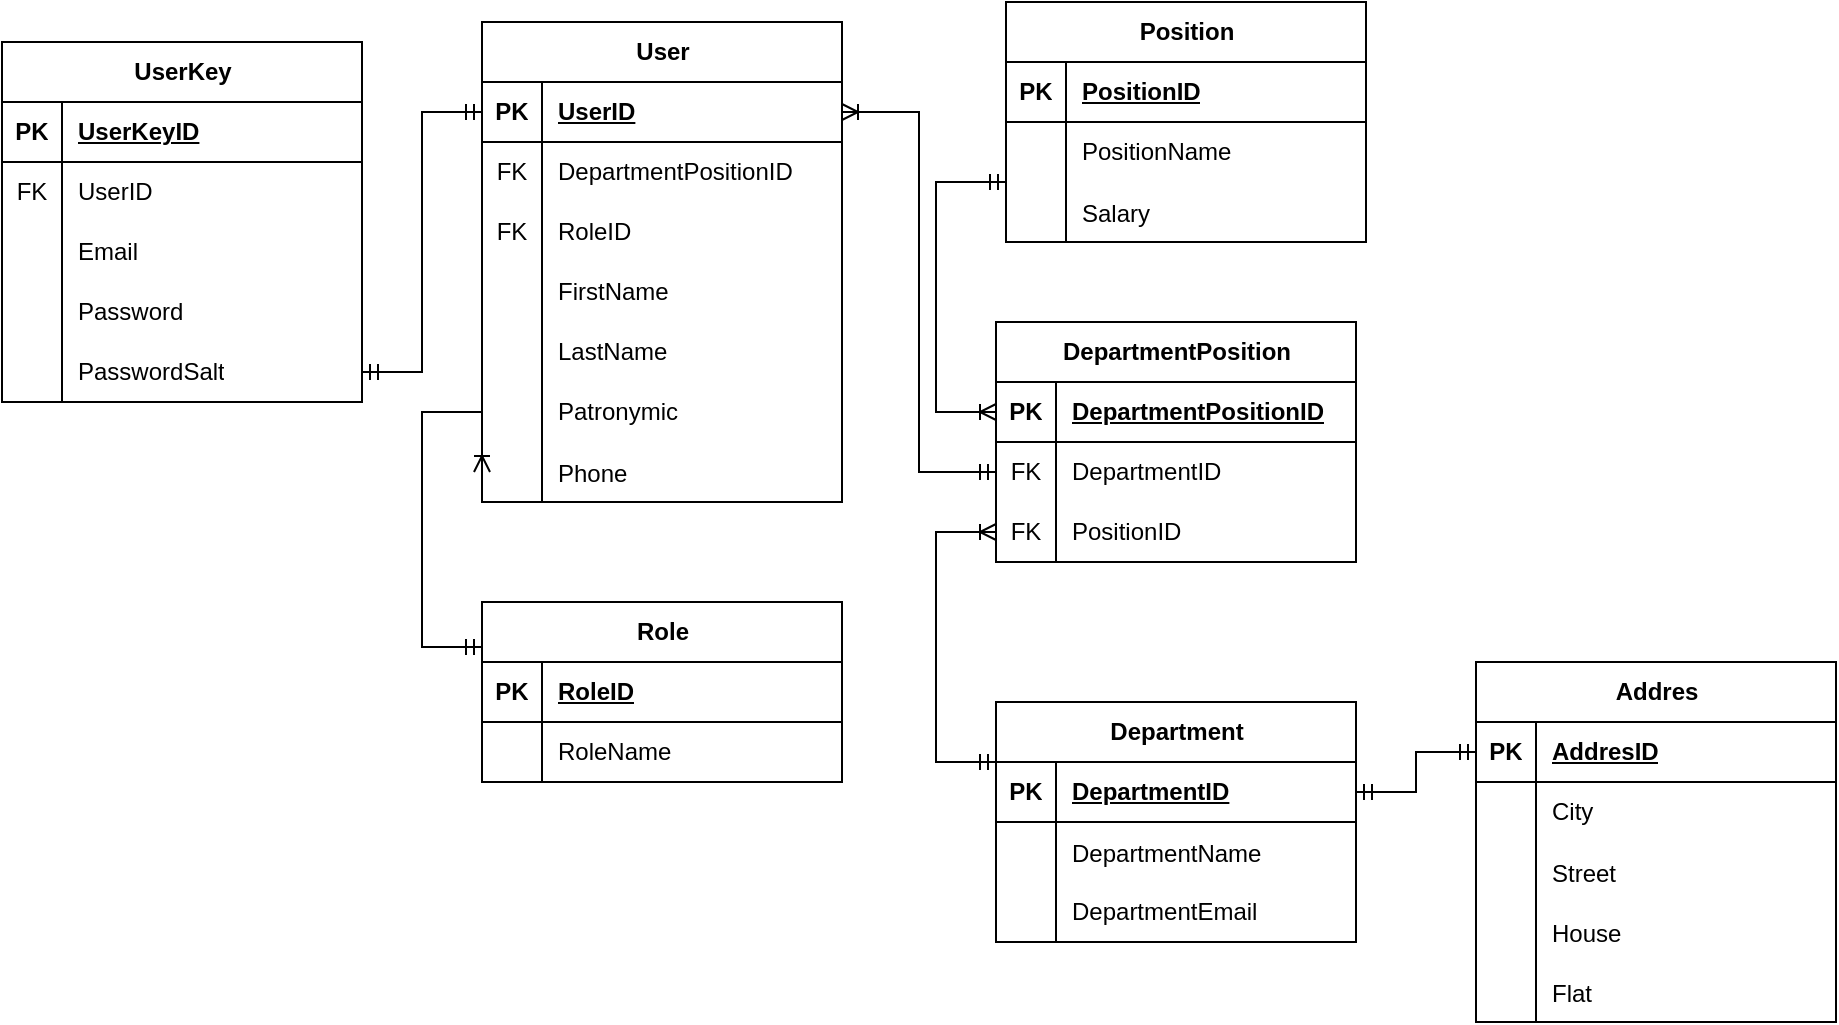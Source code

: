 <mxfile version="24.7.17">
  <diagram name="Страница — 1" id="5U2-WsQBuSNcDBAVTsaU">
    <mxGraphModel dx="1016" dy="499" grid="1" gridSize="10" guides="1" tooltips="1" connect="1" arrows="1" fold="1" page="1" pageScale="1" pageWidth="1169" pageHeight="827" math="0" shadow="0">
      <root>
        <mxCell id="0" />
        <mxCell id="1" parent="0" />
        <mxCell id="3jHglXbkNYvhN4Rwt8Be-1" value="User" style="shape=table;startSize=30;container=1;collapsible=1;childLayout=tableLayout;fixedRows=1;rowLines=0;fontStyle=1;align=center;resizeLast=1;html=1;" vertex="1" parent="1">
          <mxGeometry x="420" y="90" width="180" height="240" as="geometry" />
        </mxCell>
        <mxCell id="3jHglXbkNYvhN4Rwt8Be-2" value="" style="shape=tableRow;horizontal=0;startSize=0;swimlaneHead=0;swimlaneBody=0;fillColor=none;collapsible=0;dropTarget=0;points=[[0,0.5],[1,0.5]];portConstraint=eastwest;top=0;left=0;right=0;bottom=1;" vertex="1" parent="3jHglXbkNYvhN4Rwt8Be-1">
          <mxGeometry y="30" width="180" height="30" as="geometry" />
        </mxCell>
        <mxCell id="3jHglXbkNYvhN4Rwt8Be-3" value="PK" style="shape=partialRectangle;connectable=0;fillColor=none;top=0;left=0;bottom=0;right=0;fontStyle=1;overflow=hidden;whiteSpace=wrap;html=1;" vertex="1" parent="3jHglXbkNYvhN4Rwt8Be-2">
          <mxGeometry width="30" height="30" as="geometry">
            <mxRectangle width="30" height="30" as="alternateBounds" />
          </mxGeometry>
        </mxCell>
        <mxCell id="3jHglXbkNYvhN4Rwt8Be-4" value="UserID" style="shape=partialRectangle;connectable=0;fillColor=none;top=0;left=0;bottom=0;right=0;align=left;spacingLeft=6;fontStyle=5;overflow=hidden;whiteSpace=wrap;html=1;" vertex="1" parent="3jHglXbkNYvhN4Rwt8Be-2">
          <mxGeometry x="30" width="150" height="30" as="geometry">
            <mxRectangle width="150" height="30" as="alternateBounds" />
          </mxGeometry>
        </mxCell>
        <mxCell id="3jHglXbkNYvhN4Rwt8Be-133" value="" style="shape=tableRow;horizontal=0;startSize=0;swimlaneHead=0;swimlaneBody=0;fillColor=none;collapsible=0;dropTarget=0;points=[[0,0.5],[1,0.5]];portConstraint=eastwest;top=0;left=0;right=0;bottom=0;" vertex="1" parent="3jHglXbkNYvhN4Rwt8Be-1">
          <mxGeometry y="60" width="180" height="30" as="geometry" />
        </mxCell>
        <mxCell id="3jHglXbkNYvhN4Rwt8Be-134" value="FK" style="shape=partialRectangle;connectable=0;fillColor=none;top=0;left=0;bottom=0;right=0;fontStyle=0;overflow=hidden;whiteSpace=wrap;html=1;" vertex="1" parent="3jHglXbkNYvhN4Rwt8Be-133">
          <mxGeometry width="30" height="30" as="geometry">
            <mxRectangle width="30" height="30" as="alternateBounds" />
          </mxGeometry>
        </mxCell>
        <mxCell id="3jHglXbkNYvhN4Rwt8Be-135" value="DepartmentPositionID" style="shape=partialRectangle;connectable=0;fillColor=none;top=0;left=0;bottom=0;right=0;align=left;spacingLeft=6;fontStyle=0;overflow=hidden;whiteSpace=wrap;html=1;" vertex="1" parent="3jHglXbkNYvhN4Rwt8Be-133">
          <mxGeometry x="30" width="150" height="30" as="geometry">
            <mxRectangle width="150" height="30" as="alternateBounds" />
          </mxGeometry>
        </mxCell>
        <mxCell id="3jHglXbkNYvhN4Rwt8Be-52" value="" style="shape=tableRow;horizontal=0;startSize=0;swimlaneHead=0;swimlaneBody=0;fillColor=none;collapsible=0;dropTarget=0;points=[[0,0.5],[1,0.5]];portConstraint=eastwest;top=0;left=0;right=0;bottom=0;" vertex="1" parent="3jHglXbkNYvhN4Rwt8Be-1">
          <mxGeometry y="90" width="180" height="30" as="geometry" />
        </mxCell>
        <mxCell id="3jHglXbkNYvhN4Rwt8Be-53" value="FK" style="shape=partialRectangle;connectable=0;fillColor=none;top=0;left=0;bottom=0;right=0;fontStyle=0;overflow=hidden;whiteSpace=wrap;html=1;" vertex="1" parent="3jHglXbkNYvhN4Rwt8Be-52">
          <mxGeometry width="30" height="30" as="geometry">
            <mxRectangle width="30" height="30" as="alternateBounds" />
          </mxGeometry>
        </mxCell>
        <mxCell id="3jHglXbkNYvhN4Rwt8Be-54" value="RoleID" style="shape=partialRectangle;connectable=0;fillColor=none;top=0;left=0;bottom=0;right=0;align=left;spacingLeft=6;fontStyle=0;overflow=hidden;whiteSpace=wrap;html=1;" vertex="1" parent="3jHglXbkNYvhN4Rwt8Be-52">
          <mxGeometry x="30" width="150" height="30" as="geometry">
            <mxRectangle width="150" height="30" as="alternateBounds" />
          </mxGeometry>
        </mxCell>
        <mxCell id="3jHglXbkNYvhN4Rwt8Be-5" value="" style="shape=tableRow;horizontal=0;startSize=0;swimlaneHead=0;swimlaneBody=0;fillColor=none;collapsible=0;dropTarget=0;points=[[0,0.5],[1,0.5]];portConstraint=eastwest;top=0;left=0;right=0;bottom=0;" vertex="1" parent="3jHglXbkNYvhN4Rwt8Be-1">
          <mxGeometry y="120" width="180" height="30" as="geometry" />
        </mxCell>
        <mxCell id="3jHglXbkNYvhN4Rwt8Be-6" value="" style="shape=partialRectangle;connectable=0;fillColor=none;top=0;left=0;bottom=0;right=0;editable=1;overflow=hidden;whiteSpace=wrap;html=1;" vertex="1" parent="3jHglXbkNYvhN4Rwt8Be-5">
          <mxGeometry width="30" height="30" as="geometry">
            <mxRectangle width="30" height="30" as="alternateBounds" />
          </mxGeometry>
        </mxCell>
        <mxCell id="3jHglXbkNYvhN4Rwt8Be-7" value="FirstName" style="shape=partialRectangle;connectable=0;fillColor=none;top=0;left=0;bottom=0;right=0;align=left;spacingLeft=6;overflow=hidden;whiteSpace=wrap;html=1;" vertex="1" parent="3jHglXbkNYvhN4Rwt8Be-5">
          <mxGeometry x="30" width="150" height="30" as="geometry">
            <mxRectangle width="150" height="30" as="alternateBounds" />
          </mxGeometry>
        </mxCell>
        <mxCell id="3jHglXbkNYvhN4Rwt8Be-8" value="" style="shape=tableRow;horizontal=0;startSize=0;swimlaneHead=0;swimlaneBody=0;fillColor=none;collapsible=0;dropTarget=0;points=[[0,0.5],[1,0.5]];portConstraint=eastwest;top=0;left=0;right=0;bottom=0;" vertex="1" parent="3jHglXbkNYvhN4Rwt8Be-1">
          <mxGeometry y="150" width="180" height="30" as="geometry" />
        </mxCell>
        <mxCell id="3jHglXbkNYvhN4Rwt8Be-9" value="" style="shape=partialRectangle;connectable=0;fillColor=none;top=0;left=0;bottom=0;right=0;editable=1;overflow=hidden;whiteSpace=wrap;html=1;" vertex="1" parent="3jHglXbkNYvhN4Rwt8Be-8">
          <mxGeometry width="30" height="30" as="geometry">
            <mxRectangle width="30" height="30" as="alternateBounds" />
          </mxGeometry>
        </mxCell>
        <mxCell id="3jHglXbkNYvhN4Rwt8Be-10" value="LastName" style="shape=partialRectangle;connectable=0;fillColor=none;top=0;left=0;bottom=0;right=0;align=left;spacingLeft=6;overflow=hidden;whiteSpace=wrap;html=1;" vertex="1" parent="3jHglXbkNYvhN4Rwt8Be-8">
          <mxGeometry x="30" width="150" height="30" as="geometry">
            <mxRectangle width="150" height="30" as="alternateBounds" />
          </mxGeometry>
        </mxCell>
        <mxCell id="3jHglXbkNYvhN4Rwt8Be-11" value="" style="shape=tableRow;horizontal=0;startSize=0;swimlaneHead=0;swimlaneBody=0;fillColor=none;collapsible=0;dropTarget=0;points=[[0,0.5],[1,0.5]];portConstraint=eastwest;top=0;left=0;right=0;bottom=0;" vertex="1" parent="3jHglXbkNYvhN4Rwt8Be-1">
          <mxGeometry y="180" width="180" height="30" as="geometry" />
        </mxCell>
        <mxCell id="3jHglXbkNYvhN4Rwt8Be-12" value="" style="shape=partialRectangle;connectable=0;fillColor=none;top=0;left=0;bottom=0;right=0;editable=1;overflow=hidden;whiteSpace=wrap;html=1;" vertex="1" parent="3jHglXbkNYvhN4Rwt8Be-11">
          <mxGeometry width="30" height="30" as="geometry">
            <mxRectangle width="30" height="30" as="alternateBounds" />
          </mxGeometry>
        </mxCell>
        <mxCell id="3jHglXbkNYvhN4Rwt8Be-13" value="Patronymic" style="shape=partialRectangle;connectable=0;fillColor=none;top=0;left=0;bottom=0;right=0;align=left;spacingLeft=6;overflow=hidden;whiteSpace=wrap;html=1;" vertex="1" parent="3jHglXbkNYvhN4Rwt8Be-11">
          <mxGeometry x="30" width="150" height="30" as="geometry">
            <mxRectangle width="150" height="30" as="alternateBounds" />
          </mxGeometry>
        </mxCell>
        <mxCell id="3jHglXbkNYvhN4Rwt8Be-14" value="" style="shape=tableRow;horizontal=0;startSize=0;swimlaneHead=0;swimlaneBody=0;fillColor=none;collapsible=0;dropTarget=0;points=[[0,0.5],[1,0.5]];portConstraint=eastwest;top=0;left=0;right=0;bottom=0;" vertex="1" parent="3jHglXbkNYvhN4Rwt8Be-1">
          <mxGeometry y="210" width="180" height="30" as="geometry" />
        </mxCell>
        <mxCell id="3jHglXbkNYvhN4Rwt8Be-15" value="" style="shape=partialRectangle;connectable=0;fillColor=none;top=0;left=0;bottom=0;right=0;editable=1;overflow=hidden;" vertex="1" parent="3jHglXbkNYvhN4Rwt8Be-14">
          <mxGeometry width="30" height="30" as="geometry">
            <mxRectangle width="30" height="30" as="alternateBounds" />
          </mxGeometry>
        </mxCell>
        <mxCell id="3jHglXbkNYvhN4Rwt8Be-16" value="Phone" style="shape=partialRectangle;connectable=0;fillColor=none;top=0;left=0;bottom=0;right=0;align=left;spacingLeft=6;overflow=hidden;" vertex="1" parent="3jHglXbkNYvhN4Rwt8Be-14">
          <mxGeometry x="30" width="150" height="30" as="geometry">
            <mxRectangle width="150" height="30" as="alternateBounds" />
          </mxGeometry>
        </mxCell>
        <mxCell id="3jHglXbkNYvhN4Rwt8Be-17" value="UserKey" style="shape=table;startSize=30;container=1;collapsible=1;childLayout=tableLayout;fixedRows=1;rowLines=0;fontStyle=1;align=center;resizeLast=1;html=1;" vertex="1" parent="1">
          <mxGeometry x="180" y="100" width="180" height="180" as="geometry" />
        </mxCell>
        <mxCell id="3jHglXbkNYvhN4Rwt8Be-18" value="" style="shape=tableRow;horizontal=0;startSize=0;swimlaneHead=0;swimlaneBody=0;fillColor=none;collapsible=0;dropTarget=0;points=[[0,0.5],[1,0.5]];portConstraint=eastwest;top=0;left=0;right=0;bottom=1;" vertex="1" parent="3jHglXbkNYvhN4Rwt8Be-17">
          <mxGeometry y="30" width="180" height="30" as="geometry" />
        </mxCell>
        <mxCell id="3jHglXbkNYvhN4Rwt8Be-19" value="PK" style="shape=partialRectangle;connectable=0;fillColor=none;top=0;left=0;bottom=0;right=0;fontStyle=1;overflow=hidden;whiteSpace=wrap;html=1;" vertex="1" parent="3jHglXbkNYvhN4Rwt8Be-18">
          <mxGeometry width="30" height="30" as="geometry">
            <mxRectangle width="30" height="30" as="alternateBounds" />
          </mxGeometry>
        </mxCell>
        <mxCell id="3jHglXbkNYvhN4Rwt8Be-20" value="UserKeyID" style="shape=partialRectangle;connectable=0;fillColor=none;top=0;left=0;bottom=0;right=0;align=left;spacingLeft=6;fontStyle=5;overflow=hidden;whiteSpace=wrap;html=1;" vertex="1" parent="3jHglXbkNYvhN4Rwt8Be-18">
          <mxGeometry x="30" width="150" height="30" as="geometry">
            <mxRectangle width="150" height="30" as="alternateBounds" />
          </mxGeometry>
        </mxCell>
        <mxCell id="3jHglXbkNYvhN4Rwt8Be-100" value="" style="shape=tableRow;horizontal=0;startSize=0;swimlaneHead=0;swimlaneBody=0;fillColor=none;collapsible=0;dropTarget=0;points=[[0,0.5],[1,0.5]];portConstraint=eastwest;top=0;left=0;right=0;bottom=0;" vertex="1" parent="3jHglXbkNYvhN4Rwt8Be-17">
          <mxGeometry y="60" width="180" height="30" as="geometry" />
        </mxCell>
        <mxCell id="3jHglXbkNYvhN4Rwt8Be-101" value="FK" style="shape=partialRectangle;connectable=0;fillColor=none;top=0;left=0;bottom=0;right=0;fontStyle=0;overflow=hidden;whiteSpace=wrap;html=1;" vertex="1" parent="3jHglXbkNYvhN4Rwt8Be-100">
          <mxGeometry width="30" height="30" as="geometry">
            <mxRectangle width="30" height="30" as="alternateBounds" />
          </mxGeometry>
        </mxCell>
        <mxCell id="3jHglXbkNYvhN4Rwt8Be-102" value="UserID" style="shape=partialRectangle;connectable=0;fillColor=none;top=0;left=0;bottom=0;right=0;align=left;spacingLeft=6;fontStyle=0;overflow=hidden;whiteSpace=wrap;html=1;" vertex="1" parent="3jHglXbkNYvhN4Rwt8Be-100">
          <mxGeometry x="30" width="150" height="30" as="geometry">
            <mxRectangle width="150" height="30" as="alternateBounds" />
          </mxGeometry>
        </mxCell>
        <mxCell id="3jHglXbkNYvhN4Rwt8Be-21" value="" style="shape=tableRow;horizontal=0;startSize=0;swimlaneHead=0;swimlaneBody=0;fillColor=none;collapsible=0;dropTarget=0;points=[[0,0.5],[1,0.5]];portConstraint=eastwest;top=0;left=0;right=0;bottom=0;" vertex="1" parent="3jHglXbkNYvhN4Rwt8Be-17">
          <mxGeometry y="90" width="180" height="30" as="geometry" />
        </mxCell>
        <mxCell id="3jHglXbkNYvhN4Rwt8Be-22" value="" style="shape=partialRectangle;connectable=0;fillColor=none;top=0;left=0;bottom=0;right=0;editable=1;overflow=hidden;whiteSpace=wrap;html=1;" vertex="1" parent="3jHglXbkNYvhN4Rwt8Be-21">
          <mxGeometry width="30" height="30" as="geometry">
            <mxRectangle width="30" height="30" as="alternateBounds" />
          </mxGeometry>
        </mxCell>
        <mxCell id="3jHglXbkNYvhN4Rwt8Be-23" value="Email" style="shape=partialRectangle;connectable=0;fillColor=none;top=0;left=0;bottom=0;right=0;align=left;spacingLeft=6;overflow=hidden;whiteSpace=wrap;html=1;" vertex="1" parent="3jHglXbkNYvhN4Rwt8Be-21">
          <mxGeometry x="30" width="150" height="30" as="geometry">
            <mxRectangle width="150" height="30" as="alternateBounds" />
          </mxGeometry>
        </mxCell>
        <mxCell id="3jHglXbkNYvhN4Rwt8Be-24" value="" style="shape=tableRow;horizontal=0;startSize=0;swimlaneHead=0;swimlaneBody=0;fillColor=none;collapsible=0;dropTarget=0;points=[[0,0.5],[1,0.5]];portConstraint=eastwest;top=0;left=0;right=0;bottom=0;" vertex="1" parent="3jHglXbkNYvhN4Rwt8Be-17">
          <mxGeometry y="120" width="180" height="30" as="geometry" />
        </mxCell>
        <mxCell id="3jHglXbkNYvhN4Rwt8Be-25" value="" style="shape=partialRectangle;connectable=0;fillColor=none;top=0;left=0;bottom=0;right=0;editable=1;overflow=hidden;whiteSpace=wrap;html=1;" vertex="1" parent="3jHglXbkNYvhN4Rwt8Be-24">
          <mxGeometry width="30" height="30" as="geometry">
            <mxRectangle width="30" height="30" as="alternateBounds" />
          </mxGeometry>
        </mxCell>
        <mxCell id="3jHglXbkNYvhN4Rwt8Be-26" value="Password" style="shape=partialRectangle;connectable=0;fillColor=none;top=0;left=0;bottom=0;right=0;align=left;spacingLeft=6;overflow=hidden;whiteSpace=wrap;html=1;" vertex="1" parent="3jHglXbkNYvhN4Rwt8Be-24">
          <mxGeometry x="30" width="150" height="30" as="geometry">
            <mxRectangle width="150" height="30" as="alternateBounds" />
          </mxGeometry>
        </mxCell>
        <mxCell id="3jHglXbkNYvhN4Rwt8Be-27" value="" style="shape=tableRow;horizontal=0;startSize=0;swimlaneHead=0;swimlaneBody=0;fillColor=none;collapsible=0;dropTarget=0;points=[[0,0.5],[1,0.5]];portConstraint=eastwest;top=0;left=0;right=0;bottom=0;" vertex="1" parent="3jHglXbkNYvhN4Rwt8Be-17">
          <mxGeometry y="150" width="180" height="30" as="geometry" />
        </mxCell>
        <mxCell id="3jHglXbkNYvhN4Rwt8Be-28" value="" style="shape=partialRectangle;connectable=0;fillColor=none;top=0;left=0;bottom=0;right=0;editable=1;overflow=hidden;whiteSpace=wrap;html=1;" vertex="1" parent="3jHglXbkNYvhN4Rwt8Be-27">
          <mxGeometry width="30" height="30" as="geometry">
            <mxRectangle width="30" height="30" as="alternateBounds" />
          </mxGeometry>
        </mxCell>
        <mxCell id="3jHglXbkNYvhN4Rwt8Be-29" value="PasswordSalt" style="shape=partialRectangle;connectable=0;fillColor=none;top=0;left=0;bottom=0;right=0;align=left;spacingLeft=6;overflow=hidden;whiteSpace=wrap;html=1;" vertex="1" parent="3jHglXbkNYvhN4Rwt8Be-27">
          <mxGeometry x="30" width="150" height="30" as="geometry">
            <mxRectangle width="150" height="30" as="alternateBounds" />
          </mxGeometry>
        </mxCell>
        <mxCell id="3jHglXbkNYvhN4Rwt8Be-33" value="Role" style="shape=table;startSize=30;container=1;collapsible=1;childLayout=tableLayout;fixedRows=1;rowLines=0;fontStyle=1;align=center;resizeLast=1;html=1;" vertex="1" parent="1">
          <mxGeometry x="420" y="380" width="180" height="90" as="geometry" />
        </mxCell>
        <mxCell id="3jHglXbkNYvhN4Rwt8Be-34" value="" style="shape=tableRow;horizontal=0;startSize=0;swimlaneHead=0;swimlaneBody=0;fillColor=none;collapsible=0;dropTarget=0;points=[[0,0.5],[1,0.5]];portConstraint=eastwest;top=0;left=0;right=0;bottom=1;" vertex="1" parent="3jHglXbkNYvhN4Rwt8Be-33">
          <mxGeometry y="30" width="180" height="30" as="geometry" />
        </mxCell>
        <mxCell id="3jHglXbkNYvhN4Rwt8Be-35" value="PK" style="shape=partialRectangle;connectable=0;fillColor=none;top=0;left=0;bottom=0;right=0;fontStyle=1;overflow=hidden;whiteSpace=wrap;html=1;" vertex="1" parent="3jHglXbkNYvhN4Rwt8Be-34">
          <mxGeometry width="30" height="30" as="geometry">
            <mxRectangle width="30" height="30" as="alternateBounds" />
          </mxGeometry>
        </mxCell>
        <mxCell id="3jHglXbkNYvhN4Rwt8Be-36" value="RoleID" style="shape=partialRectangle;connectable=0;fillColor=none;top=0;left=0;bottom=0;right=0;align=left;spacingLeft=6;fontStyle=5;overflow=hidden;whiteSpace=wrap;html=1;" vertex="1" parent="3jHglXbkNYvhN4Rwt8Be-34">
          <mxGeometry x="30" width="150" height="30" as="geometry">
            <mxRectangle width="150" height="30" as="alternateBounds" />
          </mxGeometry>
        </mxCell>
        <mxCell id="3jHglXbkNYvhN4Rwt8Be-37" value="" style="shape=tableRow;horizontal=0;startSize=0;swimlaneHead=0;swimlaneBody=0;fillColor=none;collapsible=0;dropTarget=0;points=[[0,0.5],[1,0.5]];portConstraint=eastwest;top=0;left=0;right=0;bottom=0;" vertex="1" parent="3jHglXbkNYvhN4Rwt8Be-33">
          <mxGeometry y="60" width="180" height="30" as="geometry" />
        </mxCell>
        <mxCell id="3jHglXbkNYvhN4Rwt8Be-38" value="" style="shape=partialRectangle;connectable=0;fillColor=none;top=0;left=0;bottom=0;right=0;editable=1;overflow=hidden;whiteSpace=wrap;html=1;" vertex="1" parent="3jHglXbkNYvhN4Rwt8Be-37">
          <mxGeometry width="30" height="30" as="geometry">
            <mxRectangle width="30" height="30" as="alternateBounds" />
          </mxGeometry>
        </mxCell>
        <mxCell id="3jHglXbkNYvhN4Rwt8Be-39" value="RoleName" style="shape=partialRectangle;connectable=0;fillColor=none;top=0;left=0;bottom=0;right=0;align=left;spacingLeft=6;overflow=hidden;whiteSpace=wrap;html=1;" vertex="1" parent="3jHglXbkNYvhN4Rwt8Be-37">
          <mxGeometry x="30" width="150" height="30" as="geometry">
            <mxRectangle width="150" height="30" as="alternateBounds" />
          </mxGeometry>
        </mxCell>
        <mxCell id="3jHglXbkNYvhN4Rwt8Be-55" value="Position " style="shape=table;startSize=30;container=1;collapsible=1;childLayout=tableLayout;fixedRows=1;rowLines=0;fontStyle=1;align=center;resizeLast=1;html=1;" vertex="1" parent="1">
          <mxGeometry x="682" y="80" width="180" height="120" as="geometry" />
        </mxCell>
        <mxCell id="3jHglXbkNYvhN4Rwt8Be-56" value="" style="shape=tableRow;horizontal=0;startSize=0;swimlaneHead=0;swimlaneBody=0;fillColor=none;collapsible=0;dropTarget=0;points=[[0,0.5],[1,0.5]];portConstraint=eastwest;top=0;left=0;right=0;bottom=1;" vertex="1" parent="3jHglXbkNYvhN4Rwt8Be-55">
          <mxGeometry y="30" width="180" height="30" as="geometry" />
        </mxCell>
        <mxCell id="3jHglXbkNYvhN4Rwt8Be-57" value="PK" style="shape=partialRectangle;connectable=0;fillColor=none;top=0;left=0;bottom=0;right=0;fontStyle=1;overflow=hidden;whiteSpace=wrap;html=1;" vertex="1" parent="3jHglXbkNYvhN4Rwt8Be-56">
          <mxGeometry width="30" height="30" as="geometry">
            <mxRectangle width="30" height="30" as="alternateBounds" />
          </mxGeometry>
        </mxCell>
        <mxCell id="3jHglXbkNYvhN4Rwt8Be-58" value="PositionID " style="shape=partialRectangle;connectable=0;fillColor=none;top=0;left=0;bottom=0;right=0;align=left;spacingLeft=6;fontStyle=5;overflow=hidden;whiteSpace=wrap;html=1;" vertex="1" parent="3jHglXbkNYvhN4Rwt8Be-56">
          <mxGeometry x="30" width="150" height="30" as="geometry">
            <mxRectangle width="150" height="30" as="alternateBounds" />
          </mxGeometry>
        </mxCell>
        <mxCell id="3jHglXbkNYvhN4Rwt8Be-62" value="" style="shape=tableRow;horizontal=0;startSize=0;swimlaneHead=0;swimlaneBody=0;fillColor=none;collapsible=0;dropTarget=0;points=[[0,0.5],[1,0.5]];portConstraint=eastwest;top=0;left=0;right=0;bottom=0;" vertex="1" parent="3jHglXbkNYvhN4Rwt8Be-55">
          <mxGeometry y="60" width="180" height="30" as="geometry" />
        </mxCell>
        <mxCell id="3jHglXbkNYvhN4Rwt8Be-63" value="" style="shape=partialRectangle;connectable=0;fillColor=none;top=0;left=0;bottom=0;right=0;editable=1;overflow=hidden;whiteSpace=wrap;html=1;" vertex="1" parent="3jHglXbkNYvhN4Rwt8Be-62">
          <mxGeometry width="30" height="30" as="geometry">
            <mxRectangle width="30" height="30" as="alternateBounds" />
          </mxGeometry>
        </mxCell>
        <mxCell id="3jHglXbkNYvhN4Rwt8Be-64" value="PositionName " style="shape=partialRectangle;connectable=0;fillColor=none;top=0;left=0;bottom=0;right=0;align=left;spacingLeft=6;overflow=hidden;whiteSpace=wrap;html=1;" vertex="1" parent="3jHglXbkNYvhN4Rwt8Be-62">
          <mxGeometry x="30" width="150" height="30" as="geometry">
            <mxRectangle width="150" height="30" as="alternateBounds" />
          </mxGeometry>
        </mxCell>
        <mxCell id="3jHglXbkNYvhN4Rwt8Be-129" value="" style="shape=tableRow;horizontal=0;startSize=0;swimlaneHead=0;swimlaneBody=0;fillColor=none;collapsible=0;dropTarget=0;points=[[0,0.5],[1,0.5]];portConstraint=eastwest;top=0;left=0;right=0;bottom=0;" vertex="1" parent="3jHglXbkNYvhN4Rwt8Be-55">
          <mxGeometry y="90" width="180" height="30" as="geometry" />
        </mxCell>
        <mxCell id="3jHglXbkNYvhN4Rwt8Be-130" value="" style="shape=partialRectangle;connectable=0;fillColor=none;top=0;left=0;bottom=0;right=0;editable=1;overflow=hidden;" vertex="1" parent="3jHglXbkNYvhN4Rwt8Be-129">
          <mxGeometry width="30" height="30" as="geometry">
            <mxRectangle width="30" height="30" as="alternateBounds" />
          </mxGeometry>
        </mxCell>
        <mxCell id="3jHglXbkNYvhN4Rwt8Be-131" value="Salary" style="shape=partialRectangle;connectable=0;fillColor=none;top=0;left=0;bottom=0;right=0;align=left;spacingLeft=6;overflow=hidden;" vertex="1" parent="3jHglXbkNYvhN4Rwt8Be-129">
          <mxGeometry x="30" width="150" height="30" as="geometry">
            <mxRectangle width="150" height="30" as="alternateBounds" />
          </mxGeometry>
        </mxCell>
        <mxCell id="3jHglXbkNYvhN4Rwt8Be-74" value="Department" style="shape=table;startSize=30;container=1;collapsible=1;childLayout=tableLayout;fixedRows=1;rowLines=0;fontStyle=1;align=center;resizeLast=1;html=1;" vertex="1" parent="1">
          <mxGeometry x="677" y="430" width="180" height="120" as="geometry" />
        </mxCell>
        <mxCell id="3jHglXbkNYvhN4Rwt8Be-75" value="" style="shape=tableRow;horizontal=0;startSize=0;swimlaneHead=0;swimlaneBody=0;fillColor=none;collapsible=0;dropTarget=0;points=[[0,0.5],[1,0.5]];portConstraint=eastwest;top=0;left=0;right=0;bottom=1;" vertex="1" parent="3jHglXbkNYvhN4Rwt8Be-74">
          <mxGeometry y="30" width="180" height="30" as="geometry" />
        </mxCell>
        <mxCell id="3jHglXbkNYvhN4Rwt8Be-76" value="PK" style="shape=partialRectangle;connectable=0;fillColor=none;top=0;left=0;bottom=0;right=0;fontStyle=1;overflow=hidden;whiteSpace=wrap;html=1;" vertex="1" parent="3jHglXbkNYvhN4Rwt8Be-75">
          <mxGeometry width="30" height="30" as="geometry">
            <mxRectangle width="30" height="30" as="alternateBounds" />
          </mxGeometry>
        </mxCell>
        <mxCell id="3jHglXbkNYvhN4Rwt8Be-77" value="DepartmentID" style="shape=partialRectangle;connectable=0;fillColor=none;top=0;left=0;bottom=0;right=0;align=left;spacingLeft=6;fontStyle=5;overflow=hidden;whiteSpace=wrap;html=1;" vertex="1" parent="3jHglXbkNYvhN4Rwt8Be-75">
          <mxGeometry x="30" width="150" height="30" as="geometry">
            <mxRectangle width="150" height="30" as="alternateBounds" />
          </mxGeometry>
        </mxCell>
        <mxCell id="3jHglXbkNYvhN4Rwt8Be-97" value="" style="shape=tableRow;horizontal=0;startSize=0;swimlaneHead=0;swimlaneBody=0;fillColor=none;collapsible=0;dropTarget=0;points=[[0,0.5],[1,0.5]];portConstraint=eastwest;top=0;left=0;right=0;bottom=0;" vertex="1" parent="3jHglXbkNYvhN4Rwt8Be-74">
          <mxGeometry y="60" width="180" height="30" as="geometry" />
        </mxCell>
        <mxCell id="3jHglXbkNYvhN4Rwt8Be-98" value="" style="shape=partialRectangle;connectable=0;fillColor=none;top=0;left=0;bottom=0;right=0;editable=1;overflow=hidden;" vertex="1" parent="3jHglXbkNYvhN4Rwt8Be-97">
          <mxGeometry width="30" height="30" as="geometry">
            <mxRectangle width="30" height="30" as="alternateBounds" />
          </mxGeometry>
        </mxCell>
        <mxCell id="3jHglXbkNYvhN4Rwt8Be-99" value="DepartmentName" style="shape=partialRectangle;connectable=0;fillColor=none;top=0;left=0;bottom=0;right=0;align=left;spacingLeft=6;overflow=hidden;" vertex="1" parent="3jHglXbkNYvhN4Rwt8Be-97">
          <mxGeometry x="30" width="150" height="30" as="geometry">
            <mxRectangle width="150" height="30" as="alternateBounds" />
          </mxGeometry>
        </mxCell>
        <mxCell id="3jHglXbkNYvhN4Rwt8Be-78" value="" style="shape=tableRow;horizontal=0;startSize=0;swimlaneHead=0;swimlaneBody=0;fillColor=none;collapsible=0;dropTarget=0;points=[[0,0.5],[1,0.5]];portConstraint=eastwest;top=0;left=0;right=0;bottom=0;" vertex="1" parent="3jHglXbkNYvhN4Rwt8Be-74">
          <mxGeometry y="90" width="180" height="30" as="geometry" />
        </mxCell>
        <mxCell id="3jHglXbkNYvhN4Rwt8Be-79" value="" style="shape=partialRectangle;connectable=0;fillColor=none;top=0;left=0;bottom=0;right=0;editable=1;overflow=hidden;whiteSpace=wrap;html=1;" vertex="1" parent="3jHglXbkNYvhN4Rwt8Be-78">
          <mxGeometry width="30" height="30" as="geometry">
            <mxRectangle width="30" height="30" as="alternateBounds" />
          </mxGeometry>
        </mxCell>
        <mxCell id="3jHglXbkNYvhN4Rwt8Be-80" value="DepartmentEmail" style="shape=partialRectangle;connectable=0;fillColor=none;top=0;left=0;bottom=0;right=0;align=left;spacingLeft=6;overflow=hidden;whiteSpace=wrap;html=1;" vertex="1" parent="3jHglXbkNYvhN4Rwt8Be-78">
          <mxGeometry x="30" width="150" height="30" as="geometry">
            <mxRectangle width="150" height="30" as="alternateBounds" />
          </mxGeometry>
        </mxCell>
        <mxCell id="3jHglXbkNYvhN4Rwt8Be-81" value="Addres" style="shape=table;startSize=30;container=1;collapsible=1;childLayout=tableLayout;fixedRows=1;rowLines=0;fontStyle=1;align=center;resizeLast=1;html=1;" vertex="1" parent="1">
          <mxGeometry x="917" y="410" width="180" height="180" as="geometry" />
        </mxCell>
        <mxCell id="3jHglXbkNYvhN4Rwt8Be-82" value="" style="shape=tableRow;horizontal=0;startSize=0;swimlaneHead=0;swimlaneBody=0;fillColor=none;collapsible=0;dropTarget=0;points=[[0,0.5],[1,0.5]];portConstraint=eastwest;top=0;left=0;right=0;bottom=1;" vertex="1" parent="3jHglXbkNYvhN4Rwt8Be-81">
          <mxGeometry y="30" width="180" height="30" as="geometry" />
        </mxCell>
        <mxCell id="3jHglXbkNYvhN4Rwt8Be-83" value="PK" style="shape=partialRectangle;connectable=0;fillColor=none;top=0;left=0;bottom=0;right=0;fontStyle=1;overflow=hidden;whiteSpace=wrap;html=1;" vertex="1" parent="3jHglXbkNYvhN4Rwt8Be-82">
          <mxGeometry width="30" height="30" as="geometry">
            <mxRectangle width="30" height="30" as="alternateBounds" />
          </mxGeometry>
        </mxCell>
        <mxCell id="3jHglXbkNYvhN4Rwt8Be-84" value="AddresID" style="shape=partialRectangle;connectable=0;fillColor=none;top=0;left=0;bottom=0;right=0;align=left;spacingLeft=6;fontStyle=5;overflow=hidden;whiteSpace=wrap;html=1;" vertex="1" parent="3jHglXbkNYvhN4Rwt8Be-82">
          <mxGeometry x="30" width="150" height="30" as="geometry">
            <mxRectangle width="150" height="30" as="alternateBounds" />
          </mxGeometry>
        </mxCell>
        <mxCell id="3jHglXbkNYvhN4Rwt8Be-85" value="" style="shape=tableRow;horizontal=0;startSize=0;swimlaneHead=0;swimlaneBody=0;fillColor=none;collapsible=0;dropTarget=0;points=[[0,0.5],[1,0.5]];portConstraint=eastwest;top=0;left=0;right=0;bottom=0;" vertex="1" parent="3jHglXbkNYvhN4Rwt8Be-81">
          <mxGeometry y="60" width="180" height="30" as="geometry" />
        </mxCell>
        <mxCell id="3jHglXbkNYvhN4Rwt8Be-86" value="" style="shape=partialRectangle;connectable=0;fillColor=none;top=0;left=0;bottom=0;right=0;editable=1;overflow=hidden;whiteSpace=wrap;html=1;" vertex="1" parent="3jHglXbkNYvhN4Rwt8Be-85">
          <mxGeometry width="30" height="30" as="geometry">
            <mxRectangle width="30" height="30" as="alternateBounds" />
          </mxGeometry>
        </mxCell>
        <mxCell id="3jHglXbkNYvhN4Rwt8Be-87" value="City" style="shape=partialRectangle;connectable=0;fillColor=none;top=0;left=0;bottom=0;right=0;align=left;spacingLeft=6;overflow=hidden;whiteSpace=wrap;html=1;" vertex="1" parent="3jHglXbkNYvhN4Rwt8Be-85">
          <mxGeometry x="30" width="150" height="30" as="geometry">
            <mxRectangle width="150" height="30" as="alternateBounds" />
          </mxGeometry>
        </mxCell>
        <mxCell id="3jHglXbkNYvhN4Rwt8Be-88" value="" style="shape=tableRow;horizontal=0;startSize=0;swimlaneHead=0;swimlaneBody=0;fillColor=none;collapsible=0;dropTarget=0;points=[[0,0.5],[1,0.5]];portConstraint=eastwest;top=0;left=0;right=0;bottom=0;" vertex="1" parent="3jHglXbkNYvhN4Rwt8Be-81">
          <mxGeometry y="90" width="180" height="30" as="geometry" />
        </mxCell>
        <mxCell id="3jHglXbkNYvhN4Rwt8Be-89" value="" style="shape=partialRectangle;connectable=0;fillColor=none;top=0;left=0;bottom=0;right=0;editable=1;overflow=hidden;" vertex="1" parent="3jHglXbkNYvhN4Rwt8Be-88">
          <mxGeometry width="30" height="30" as="geometry">
            <mxRectangle width="30" height="30" as="alternateBounds" />
          </mxGeometry>
        </mxCell>
        <mxCell id="3jHglXbkNYvhN4Rwt8Be-90" value="Street" style="shape=partialRectangle;connectable=0;fillColor=none;top=0;left=0;bottom=0;right=0;align=left;spacingLeft=6;overflow=hidden;" vertex="1" parent="3jHglXbkNYvhN4Rwt8Be-88">
          <mxGeometry x="30" width="150" height="30" as="geometry">
            <mxRectangle width="150" height="30" as="alternateBounds" />
          </mxGeometry>
        </mxCell>
        <mxCell id="3jHglXbkNYvhN4Rwt8Be-91" value="" style="shape=tableRow;horizontal=0;startSize=0;swimlaneHead=0;swimlaneBody=0;fillColor=none;collapsible=0;dropTarget=0;points=[[0,0.5],[1,0.5]];portConstraint=eastwest;top=0;left=0;right=0;bottom=0;" vertex="1" parent="3jHglXbkNYvhN4Rwt8Be-81">
          <mxGeometry y="120" width="180" height="30" as="geometry" />
        </mxCell>
        <mxCell id="3jHglXbkNYvhN4Rwt8Be-92" value="" style="shape=partialRectangle;connectable=0;fillColor=none;top=0;left=0;bottom=0;right=0;editable=1;overflow=hidden;" vertex="1" parent="3jHglXbkNYvhN4Rwt8Be-91">
          <mxGeometry width="30" height="30" as="geometry">
            <mxRectangle width="30" height="30" as="alternateBounds" />
          </mxGeometry>
        </mxCell>
        <mxCell id="3jHglXbkNYvhN4Rwt8Be-93" value="House" style="shape=partialRectangle;connectable=0;fillColor=none;top=0;left=0;bottom=0;right=0;align=left;spacingLeft=6;overflow=hidden;" vertex="1" parent="3jHglXbkNYvhN4Rwt8Be-91">
          <mxGeometry x="30" width="150" height="30" as="geometry">
            <mxRectangle width="150" height="30" as="alternateBounds" />
          </mxGeometry>
        </mxCell>
        <mxCell id="3jHglXbkNYvhN4Rwt8Be-94" value="" style="shape=tableRow;horizontal=0;startSize=0;swimlaneHead=0;swimlaneBody=0;fillColor=none;collapsible=0;dropTarget=0;points=[[0,0.5],[1,0.5]];portConstraint=eastwest;top=0;left=0;right=0;bottom=0;" vertex="1" parent="3jHglXbkNYvhN4Rwt8Be-81">
          <mxGeometry y="150" width="180" height="30" as="geometry" />
        </mxCell>
        <mxCell id="3jHglXbkNYvhN4Rwt8Be-95" value="" style="shape=partialRectangle;connectable=0;fillColor=none;top=0;left=0;bottom=0;right=0;editable=1;overflow=hidden;" vertex="1" parent="3jHglXbkNYvhN4Rwt8Be-94">
          <mxGeometry width="30" height="30" as="geometry">
            <mxRectangle width="30" height="30" as="alternateBounds" />
          </mxGeometry>
        </mxCell>
        <mxCell id="3jHglXbkNYvhN4Rwt8Be-96" value="Flat" style="shape=partialRectangle;connectable=0;fillColor=none;top=0;left=0;bottom=0;right=0;align=left;spacingLeft=6;overflow=hidden;" vertex="1" parent="3jHglXbkNYvhN4Rwt8Be-94">
          <mxGeometry x="30" width="150" height="30" as="geometry">
            <mxRectangle width="150" height="30" as="alternateBounds" />
          </mxGeometry>
        </mxCell>
        <mxCell id="3jHglXbkNYvhN4Rwt8Be-103" value="" style="edgeStyle=entityRelationEdgeStyle;fontSize=12;html=1;endArrow=ERmandOne;startArrow=ERmandOne;rounded=0;entryX=0;entryY=0.5;entryDx=0;entryDy=0;exitX=1;exitY=0.5;exitDx=0;exitDy=0;" edge="1" parent="1" source="3jHglXbkNYvhN4Rwt8Be-27" target="3jHglXbkNYvhN4Rwt8Be-2">
          <mxGeometry width="100" height="100" relative="1" as="geometry">
            <mxPoint x="570" y="290" as="sourcePoint" />
            <mxPoint x="670" y="190" as="targetPoint" />
          </mxGeometry>
        </mxCell>
        <mxCell id="3jHglXbkNYvhN4Rwt8Be-104" value="" style="edgeStyle=orthogonalEdgeStyle;fontSize=12;html=1;endArrow=ERoneToMany;startArrow=ERmandOne;rounded=0;entryX=0;entryY=0.5;entryDx=0;entryDy=0;exitX=0;exitY=0.25;exitDx=0;exitDy=0;" edge="1" parent="1" source="3jHglXbkNYvhN4Rwt8Be-33" target="3jHglXbkNYvhN4Rwt8Be-14">
          <mxGeometry width="100" height="100" relative="1" as="geometry">
            <mxPoint x="380" y="417.5" as="sourcePoint" />
            <mxPoint x="380" y="300" as="targetPoint" />
            <Array as="points">
              <mxPoint x="390" y="403" />
              <mxPoint x="390" y="285" />
            </Array>
          </mxGeometry>
        </mxCell>
        <mxCell id="3jHglXbkNYvhN4Rwt8Be-105" value="DepartmentPosition" style="shape=table;startSize=30;container=1;collapsible=1;childLayout=tableLayout;fixedRows=1;rowLines=0;fontStyle=1;align=center;resizeLast=1;html=1;" vertex="1" parent="1">
          <mxGeometry x="677" y="240" width="180" height="120" as="geometry" />
        </mxCell>
        <mxCell id="3jHglXbkNYvhN4Rwt8Be-106" value="" style="shape=tableRow;horizontal=0;startSize=0;swimlaneHead=0;swimlaneBody=0;fillColor=none;collapsible=0;dropTarget=0;points=[[0,0.5],[1,0.5]];portConstraint=eastwest;top=0;left=0;right=0;bottom=1;" vertex="1" parent="3jHglXbkNYvhN4Rwt8Be-105">
          <mxGeometry y="30" width="180" height="30" as="geometry" />
        </mxCell>
        <mxCell id="3jHglXbkNYvhN4Rwt8Be-107" value="PK" style="shape=partialRectangle;connectable=0;fillColor=none;top=0;left=0;bottom=0;right=0;fontStyle=1;overflow=hidden;whiteSpace=wrap;html=1;" vertex="1" parent="3jHglXbkNYvhN4Rwt8Be-106">
          <mxGeometry width="30" height="30" as="geometry">
            <mxRectangle width="30" height="30" as="alternateBounds" />
          </mxGeometry>
        </mxCell>
        <mxCell id="3jHglXbkNYvhN4Rwt8Be-108" value="DepartmentPositionID" style="shape=partialRectangle;connectable=0;fillColor=none;top=0;left=0;bottom=0;right=0;align=left;spacingLeft=6;fontStyle=5;overflow=hidden;whiteSpace=wrap;html=1;" vertex="1" parent="3jHglXbkNYvhN4Rwt8Be-106">
          <mxGeometry x="30" width="150" height="30" as="geometry">
            <mxRectangle width="150" height="30" as="alternateBounds" />
          </mxGeometry>
        </mxCell>
        <mxCell id="3jHglXbkNYvhN4Rwt8Be-119" value="" style="shape=tableRow;horizontal=0;startSize=0;swimlaneHead=0;swimlaneBody=0;fillColor=none;collapsible=0;dropTarget=0;points=[[0,0.5],[1,0.5]];portConstraint=eastwest;top=0;left=0;right=0;bottom=0;" vertex="1" parent="3jHglXbkNYvhN4Rwt8Be-105">
          <mxGeometry y="60" width="180" height="30" as="geometry" />
        </mxCell>
        <mxCell id="3jHglXbkNYvhN4Rwt8Be-120" value="FK" style="shape=partialRectangle;connectable=0;fillColor=none;top=0;left=0;bottom=0;right=0;fontStyle=0;overflow=hidden;whiteSpace=wrap;html=1;" vertex="1" parent="3jHglXbkNYvhN4Rwt8Be-119">
          <mxGeometry width="30" height="30" as="geometry">
            <mxRectangle width="30" height="30" as="alternateBounds" />
          </mxGeometry>
        </mxCell>
        <mxCell id="3jHglXbkNYvhN4Rwt8Be-121" value="DepartmentID" style="shape=partialRectangle;connectable=0;fillColor=none;top=0;left=0;bottom=0;right=0;align=left;spacingLeft=6;fontStyle=0;overflow=hidden;whiteSpace=wrap;html=1;" vertex="1" parent="3jHglXbkNYvhN4Rwt8Be-119">
          <mxGeometry x="30" width="150" height="30" as="geometry">
            <mxRectangle width="150" height="30" as="alternateBounds" />
          </mxGeometry>
        </mxCell>
        <mxCell id="3jHglXbkNYvhN4Rwt8Be-122" value="" style="shape=tableRow;horizontal=0;startSize=0;swimlaneHead=0;swimlaneBody=0;fillColor=none;collapsible=0;dropTarget=0;points=[[0,0.5],[1,0.5]];portConstraint=eastwest;top=0;left=0;right=0;bottom=0;" vertex="1" parent="3jHglXbkNYvhN4Rwt8Be-105">
          <mxGeometry y="90" width="180" height="30" as="geometry" />
        </mxCell>
        <mxCell id="3jHglXbkNYvhN4Rwt8Be-123" value="FK" style="shape=partialRectangle;connectable=0;fillColor=none;top=0;left=0;bottom=0;right=0;fontStyle=0;overflow=hidden;whiteSpace=wrap;html=1;" vertex="1" parent="3jHglXbkNYvhN4Rwt8Be-122">
          <mxGeometry width="30" height="30" as="geometry">
            <mxRectangle width="30" height="30" as="alternateBounds" />
          </mxGeometry>
        </mxCell>
        <mxCell id="3jHglXbkNYvhN4Rwt8Be-124" value="PositionID " style="shape=partialRectangle;connectable=0;fillColor=none;top=0;left=0;bottom=0;right=0;align=left;spacingLeft=6;fontStyle=0;overflow=hidden;whiteSpace=wrap;html=1;" vertex="1" parent="3jHglXbkNYvhN4Rwt8Be-122">
          <mxGeometry x="30" width="150" height="30" as="geometry">
            <mxRectangle width="150" height="30" as="alternateBounds" />
          </mxGeometry>
        </mxCell>
        <mxCell id="3jHglXbkNYvhN4Rwt8Be-125" value="" style="fontSize=12;html=1;endArrow=ERoneToMany;startArrow=ERmandOne;rounded=0;entryX=0;entryY=0.5;entryDx=0;entryDy=0;exitX=0;exitY=0.75;exitDx=0;exitDy=0;edgeStyle=orthogonalEdgeStyle;" edge="1" parent="1" source="3jHglXbkNYvhN4Rwt8Be-55" target="3jHglXbkNYvhN4Rwt8Be-106">
          <mxGeometry width="100" height="100" relative="1" as="geometry">
            <mxPoint x="657" y="308" as="sourcePoint" />
            <mxPoint x="657" y="190" as="targetPoint" />
            <Array as="points">
              <mxPoint x="647" y="170" />
              <mxPoint x="647" y="285" />
            </Array>
          </mxGeometry>
        </mxCell>
        <mxCell id="3jHglXbkNYvhN4Rwt8Be-126" value="" style="edgeStyle=orthogonalEdgeStyle;fontSize=12;html=1;endArrow=ERoneToMany;startArrow=ERmandOne;rounded=0;entryX=0;entryY=0.5;entryDx=0;entryDy=0;exitX=0;exitY=0.25;exitDx=0;exitDy=0;" edge="1" parent="1" source="3jHglXbkNYvhN4Rwt8Be-74" target="3jHglXbkNYvhN4Rwt8Be-122">
          <mxGeometry width="100" height="100" relative="1" as="geometry">
            <mxPoint x="627" y="488" as="sourcePoint" />
            <mxPoint x="627" y="370" as="targetPoint" />
            <Array as="points">
              <mxPoint x="647" y="460" />
              <mxPoint x="647" y="345" />
            </Array>
          </mxGeometry>
        </mxCell>
        <mxCell id="3jHglXbkNYvhN4Rwt8Be-127" value="" style="edgeStyle=entityRelationEdgeStyle;fontSize=12;html=1;endArrow=ERmandOne;startArrow=ERmandOne;rounded=0;entryX=0;entryY=0.5;entryDx=0;entryDy=0;exitX=1;exitY=0.5;exitDx=0;exitDy=0;" edge="1" parent="1" source="3jHglXbkNYvhN4Rwt8Be-75" target="3jHglXbkNYvhN4Rwt8Be-82">
          <mxGeometry width="100" height="100" relative="1" as="geometry">
            <mxPoint x="907" y="380" as="sourcePoint" />
            <mxPoint x="967" y="250" as="targetPoint" />
          </mxGeometry>
        </mxCell>
        <mxCell id="3jHglXbkNYvhN4Rwt8Be-132" value="" style="fontSize=12;html=1;endArrow=ERoneToMany;startArrow=ERmandOne;rounded=0;exitX=0;exitY=0.5;exitDx=0;exitDy=0;edgeStyle=orthogonalEdgeStyle;entryX=1;entryY=0.5;entryDx=0;entryDy=0;" edge="1" parent="1" source="3jHglXbkNYvhN4Rwt8Be-119" target="3jHglXbkNYvhN4Rwt8Be-2">
          <mxGeometry width="100" height="100" relative="1" as="geometry">
            <mxPoint x="805" y="180" as="sourcePoint" />
            <mxPoint x="680" y="280" as="targetPoint" />
          </mxGeometry>
        </mxCell>
      </root>
    </mxGraphModel>
  </diagram>
</mxfile>
